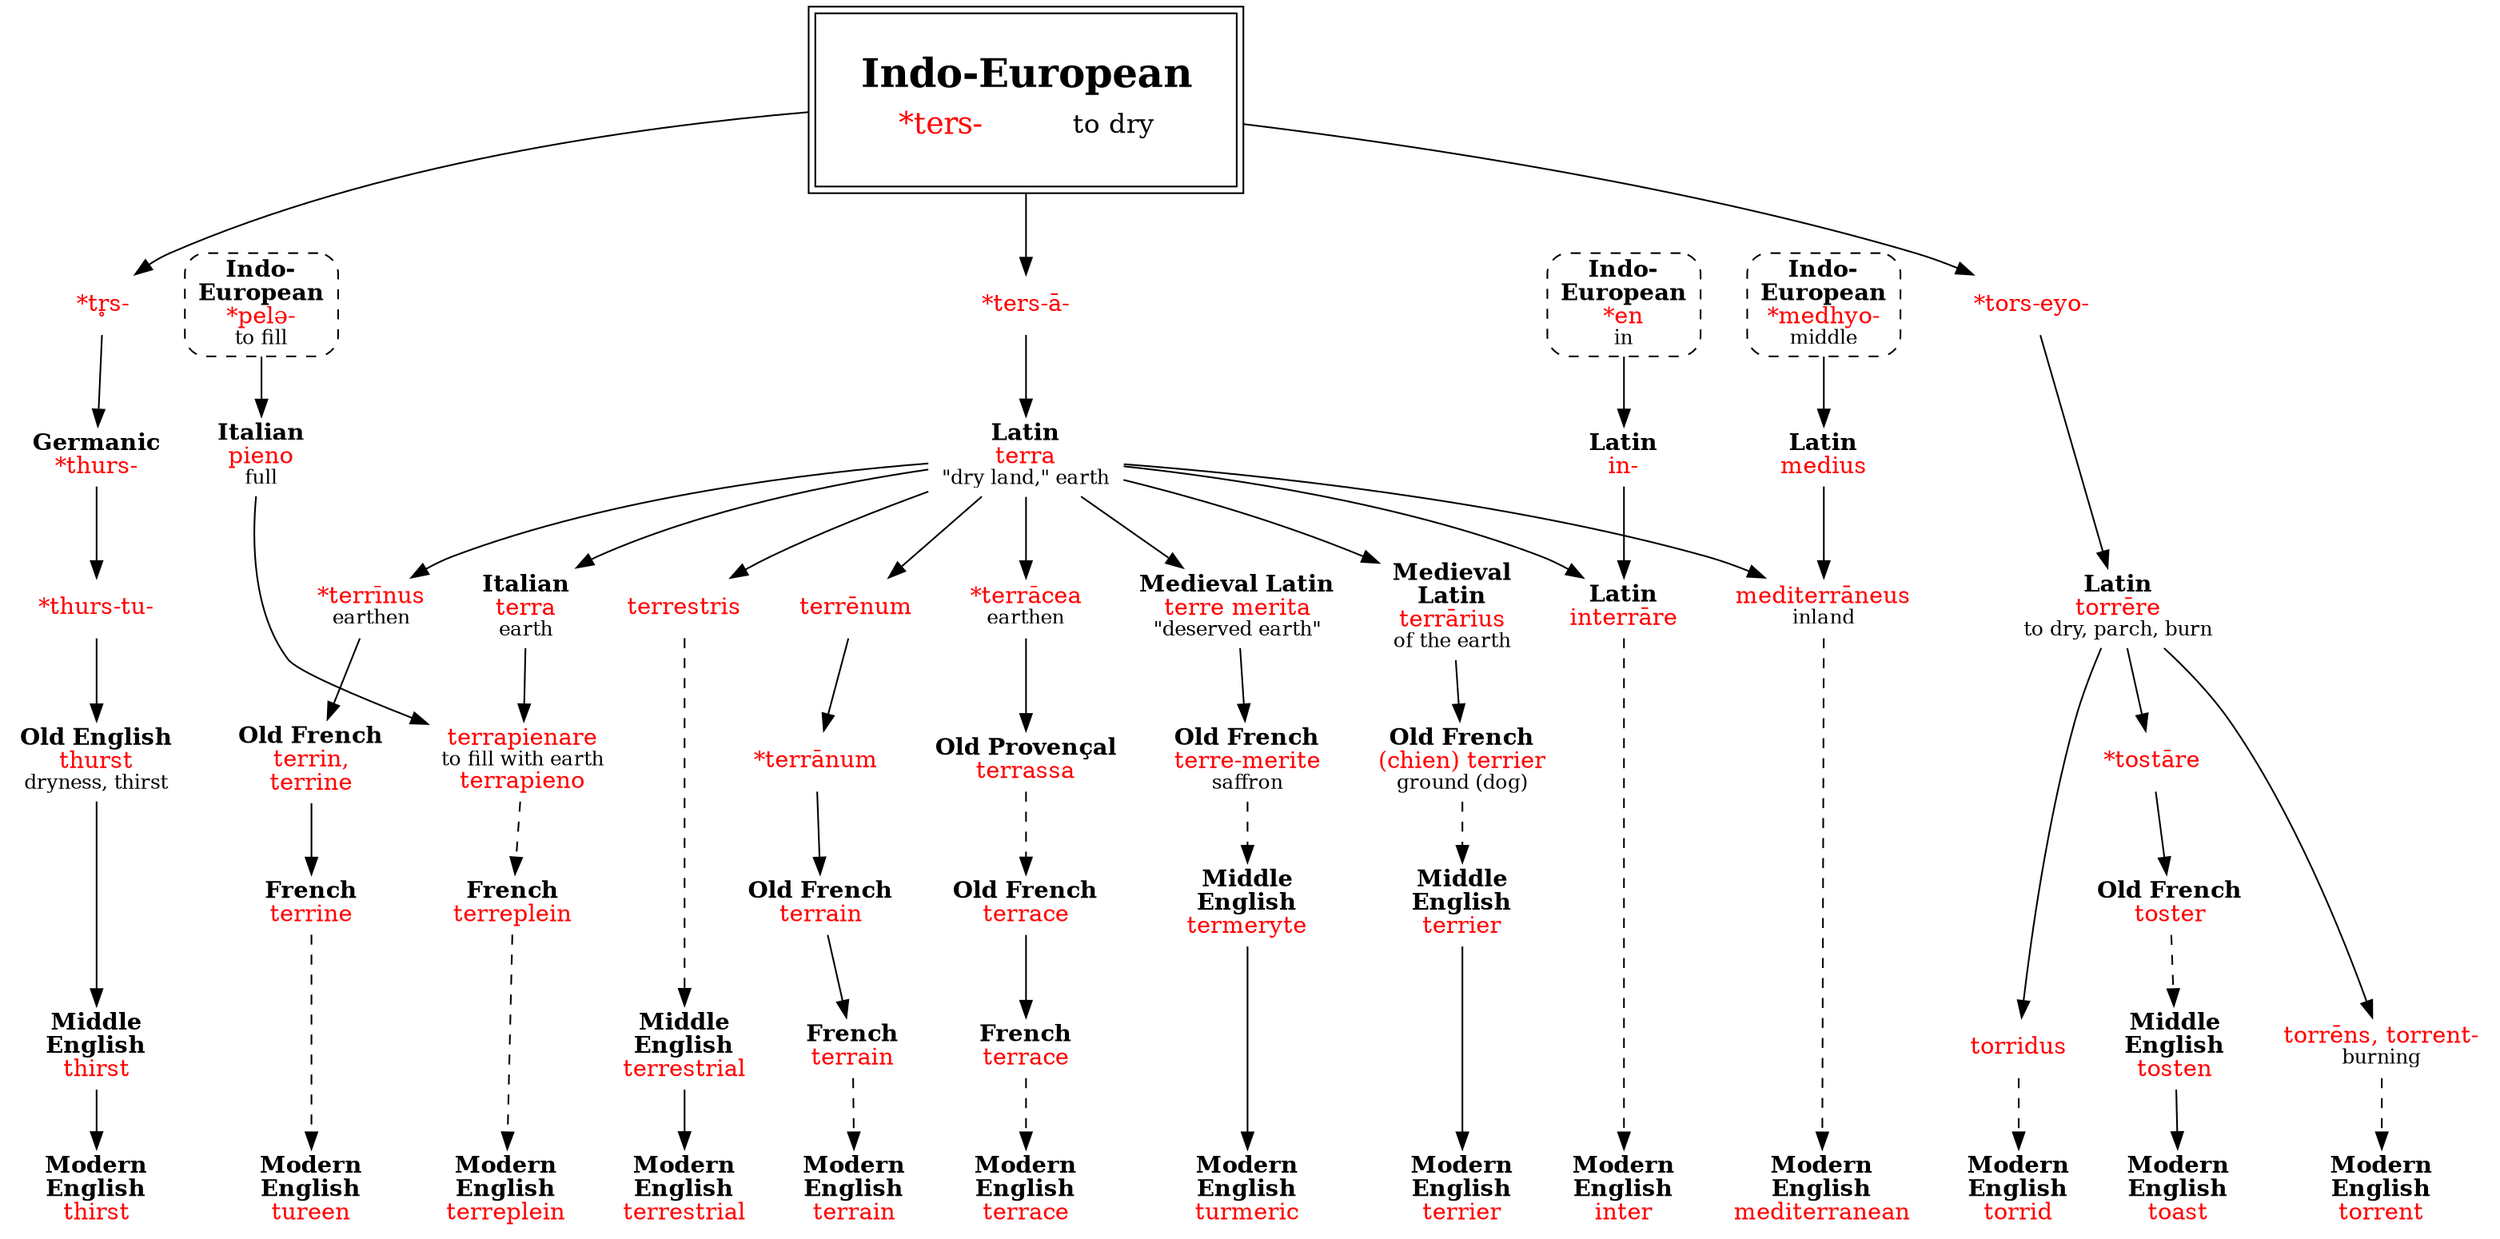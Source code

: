 strict digraph {
/* sources: AHD */
node [shape=none]

ters [label=<<table border="0"><tr><td colspan="2"><font point-size="24"><b>Indo-European</b></font></td></tr><tr><td><font point-size="18" color="red">*ters-</font></td><td><font point-size="16">to dry</font></td></tr></table>> tooltip="Indo-European \"*ters-\" to dry" shape=box peripheries=2 margin=.3]

// thirst
trs [label=<<font color="red">*tr̥s-</font>>]
thursGm [label=<<b>Germanic</b><br/><font color="red">*thurs-</font>>]
thurstuGm [label=<<font color="red">*thurs-tu-</font>>]
thurstOE [label=<<b>Old English</b><br/><font color="red">thurst</font><br/><font point-size="12">dryness, thirst</font>>]
thirstME [label=<<b>Middle<br/>English</b><br/><font color="red">thirst</font>>]
thirst [label=<<b>Modern<br/>English</b><br/><font color="red">thirst</font>>]
ters -> trs -> thursGm -> thurstuGm -> thurstOE -> thirstME -> thirst

// terrestrial
tersa [label=<<font color="red">*ters-ā-</font>>]
terraL [label=<<b>Latin</b><br/><font color="red">terra</font><br/><font point-size="12">"dry land," earth</font>>]
terrestrisL [label=<<font color="red">terrestris</font>>]
terrestrialME [label=<<b>Middle<br/>English</b><br/><font color="red">terrestrial</font>>]
terrestrial [label=<<b>Modern<br/>English</b><br/><font color="red">terrestrial</font>>]
ters -> tersa -> terraL -> terrestrisL
terrestrisL -> terrestrialME [style=dashed]
terrestrialME -> terrestrial

// terrain
terrenumL [label=<<font color="red">terrēnum</font>>]
terranumL [label=<<font color="red">*terrānum</font>>]
terrainOF [label=<<b>Old French</b><br/><font color="red">terrain</font>>]
terrainF [label=<<b>French</b><br/><font color="red">terrain</font>>]
terrain [label=<<b>Modern<br/>English</b><br/><font color="red">terrain</font>>]
terraL -> terrenumL -> terranumL -> terrainOF -> terrainF
terrainF -> terrain [style=dashed]

// terrace
terraceaL [label=<<font color="red">*terrācea</font><br/><font point-size="12">earthen</font>>]
terrassaOP [label=<<b>Old Provençal</b><br/><font color="red">terrassa</font>>]
terraceOF [label=<<b>Old French</b><br/><font color="red">terrace</font>>]
terraceF [label=<<b>French</b><br/><font color="red">terrace</font>>]
terrace [label=<<b>Modern<br/>English</b><br/><font color="red">terrace</font>>]
terraL -> terraceaL -> terrassaOP
terrassaOP -> terraceOF [style=dashed]
terraceOF -> terraceF
terraceF -> terrace [style=dashed]

// terrier
terrariusL [label=<<b>Medieval<br/>Latin</b><br/><font color="red">terrārius</font><br/><font point-size="12">of the earth</font>>]
terrierOF [label=<<b>Old French</b><br/><font color="red">(chien) terrier</font><br/><font point-size="12">ground (dog)</font>>]
terrierME [label=<<b>Middle<br/>English</b><br/><font color="red">terrier</font>>]
terrier [label=<<b>Modern<br/>English</b><br/><font color="red">terrier</font>>]
terraL -> terrariusL -> terrierOF
terrierOF -> terrierME [style=dashed]
terrierME -> terrier

// tureen
terrinusL [label=<<font color="red">*terrīnus</font><br/><font point-size="12">earthen</font>>]
terrineOF [label=<<b>Old French</b><br/><font color="red">terrin,<br/>terrine</font>>]
terrineF [label=<<b>French</b><br/><font color="red">terrine</font>>]
tureen [label=<<b>Modern<br/>English</b><br/><font color="red">tureen</font>>]
terraL -> terrinusL -> terrineOF -> terrineF
terrineF -> tureen [style=dashed]

// inter
enIE [label=<<b>Indo-<br/>European</b><br/><font color="red">*en</font><br/><font point-size="12">in</font>> shape=box style="dashed,rounded" URL="en-in1.svg"]
inL [label=<<b>Latin</b><br/><font color="red">in-</font>>]
interrareL [label=<<b>Latin</b><br/><font color="red">interrāre</font>>]
inter [label=<<b>Modern<br/>English</b><br/><font color="red">inter</font>>]
enIE -> inL 
{ inL terraL } -> interrareL
interrareL -> inter [style=dashed]

// mediterranian
medhyoIE [label=<<b>Indo-<br/>European</b><br/><font color="red">*medhyo-</font><br/><font point-size="12">middle</font>> shape=box style="dashed,rounded" URL="medhyo-middle2.svg"]
mediusL [label=<<b>Latin</b><br/><font color="red">medius</font>>]
mediterraneusL [label=<<font color="red">mediterrāneus</font><br/><font point-size="12">inland</font>>]
mediterranean [label=<<b>Modern<br/>English</b><br/><font color="red">mediterranean</font>>]
medhyoIE -> mediusL
{ mediusL terraL } -> mediterraneusL
mediterraneusL -> mediterranean [style=dashed]

// terreplein
peleIE [label=<<b>Indo-<br/>European</b><br/><font color="red">*pelə-</font><br/><font point-size="12">to fill</font>> shape=box style="dashed,rounded" URL="pele-fill1.svg"]
pienoI [label=<<b>Italian</b><br/><font color="red">pieno</font><br/><font point-size="12">full</font>>]
terraI [label=<<b>Italian</b><br/><font color="red">terra</font><br/><font point-size="12">earth</font>>]
terrapienareI [label=<<font color="red">terrapienare</font><br/><font point-size="12">to fill with earth</font><br/><font color="red">terrapieno</font>>]
terrepleinF [label=<<b>French</b><br/><font color="red">terreplein</font>>]
terreplein [label=<<b>Modern<br/>English</b><br/><font color="red">terreplein</font>>]
peleIE -> pienoI
terraL -> terraI
{ terraI pienoI } -> terrapienareI
terrapienareI -> terrepleinF -> terreplein [style=dashed]

// turmeric
terrameritaL [label=<<b>Medieval Latin</b><br/><font color="red">terre merita</font><br/><font point-size="12">"deserved earth"</font>>]
terremeriteOF [label=<<b>Old French</b><br/><font color="red">terre-merite</font><br/><font point-size="12">saffron</font>>]
termeryteME [label=<<b>Middle<br/>English</b><br/><font color="red">termeryte</font>>]
turmeric [label=<<b>Modern<br/>English</b><br/><font color="red">turmeric</font>>]
terraL -> terrameritaL -> terremeriteOF
terremeriteOF -> termeryteME [style=dashed]
termeryteME -> turmeric

// toast
torseyo [label=<<font color="red">*tors-eyo-</font>>]
torrereL [label=<<b>Latin</b><br/><font color="red">torrēre</font><br/><font point-size="12">to dry, parch, burn</font>>]
tostareL [label=<<font color="red">*tostāre</font>>]
tosterOF [label=<<b>Old French</b><br/><font color="red">toster</font>>]
tostenME [label=<<b>Middle<br/>English</b><br/><font color="red">tosten</font>>]
toast [label=<<b>Modern<br/>English</b><br/><font color="red">toast</font>>]
ters -> torseyo -> torrereL -> tostareL -> tosterOF 
tosterOF -> tostenME [style=dashed]
tostenME -> toast

// torrent
torrensL [label=<<font color="red">torrēns, torrent-</font><br/><font point-size="12">burning</font>>]
torrent [label=<<b>Modern<br/>English</b><br/><font color="red">torrent</font>>]
torrereL -> torrensL
torrensL -> torrent [style=dashed]

// torrid
torridusL [label=<<font color="red">torridus</font>>]
torrid [label=<<b>Modern<br/>English</b><br/><font color="red">torrid</font>>]
torrereL -> torridusL 
torridusL -> torrid [style=dashed]

{ rank=sink thirst terrestrial terrain terrace terrier tureen inter mediterranean terreplein turmeric toast torrent torrid }
{ rank=same enIE medhyoIE peleIE trs tersa torseyo }
}
